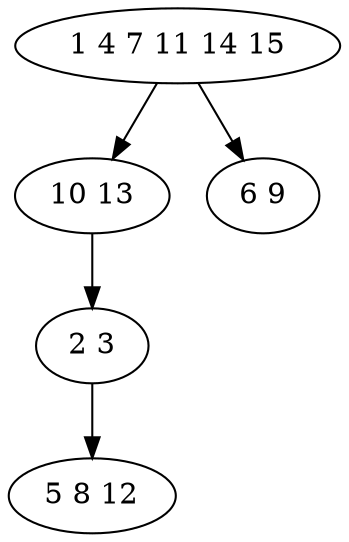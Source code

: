 digraph true_tree {
	"0" -> "1"
	"0" -> "2"
	"1" -> "3"
	"3" -> "4"
	"0" [label="1 4 7 11 14 15"];
	"1" [label="10 13"];
	"2" [label="6 9"];
	"3" [label="2 3"];
	"4" [label="5 8 12"];
}
